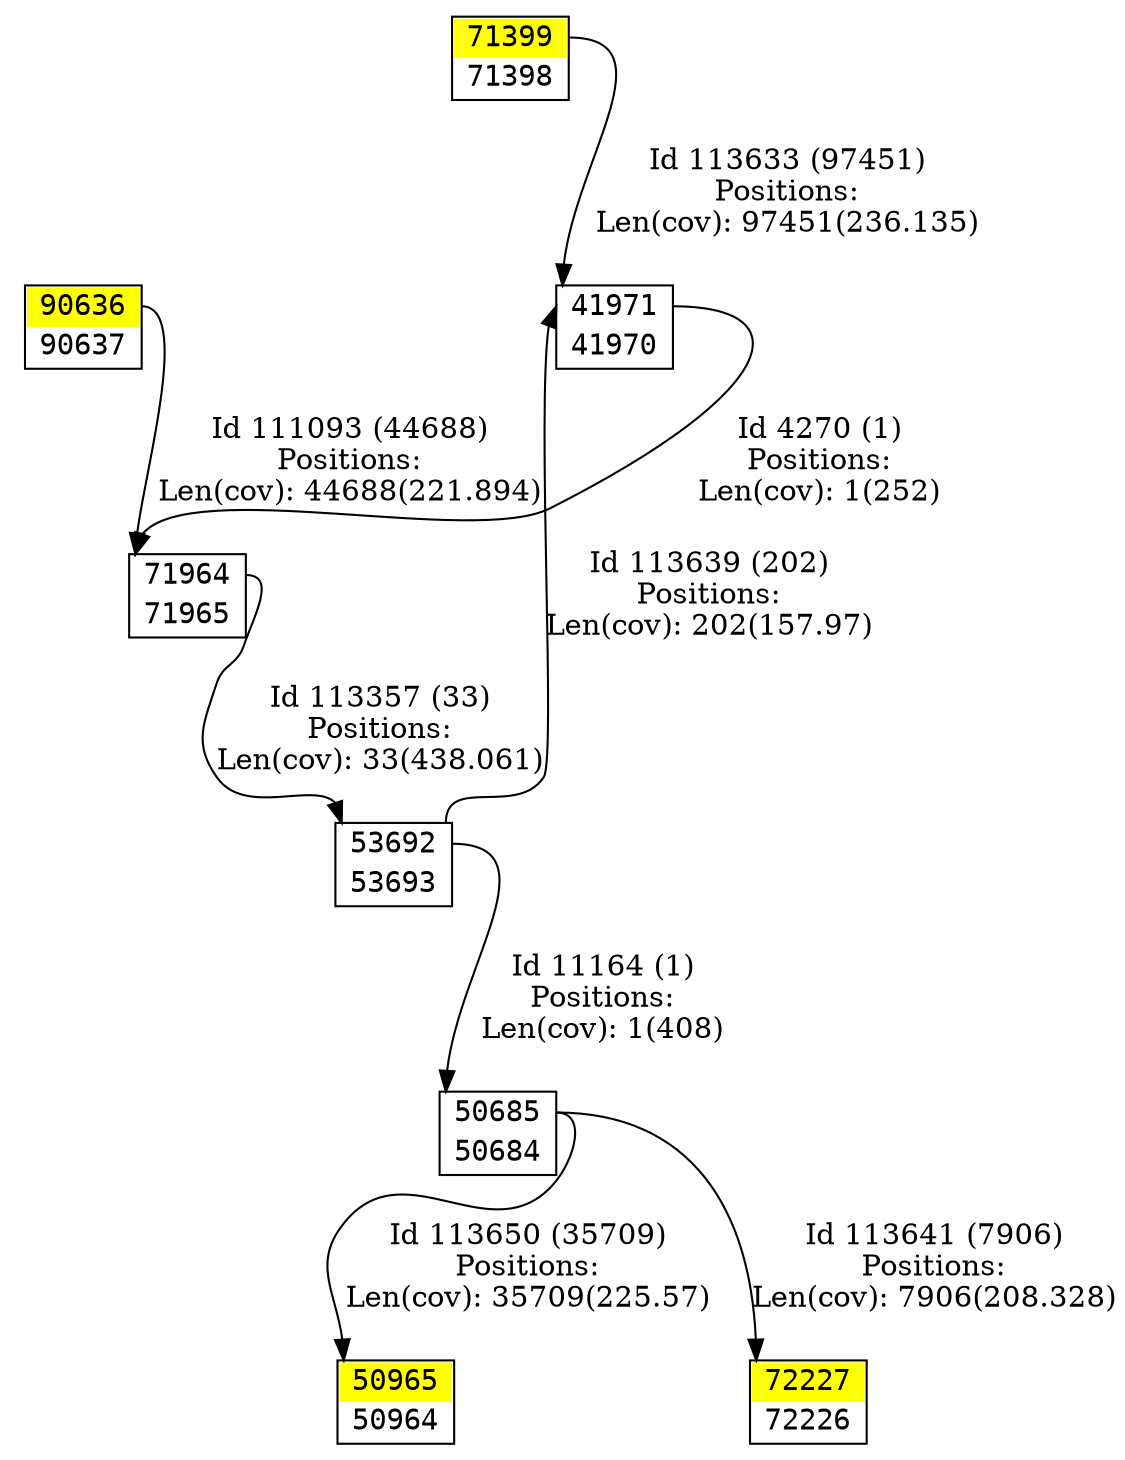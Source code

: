 digraph graph_picture {
node[fontname=<Courier> ,penwidth=<1.8> ,shape=<plaintext> ]
vertex_41970_41971[label=<<TABLE BORDER="1" CELLSPACING="0" >
<TR><TD BORDER="0" PORT = "port_41971_in" color="white" bgcolor="white" ></TD><TD BORDER="0" color="white" bgcolor="white" >41971</TD><TD BORDER="0" PORT = "port_41971_out" color="white" bgcolor="white" ></TD></TR>
<TR><TD BORDER="0" PORT = "port_41970_out" color="white" bgcolor="white" ></TD><TD BORDER="0" color="white" bgcolor="white" >41970</TD><TD BORDER="0" PORT = "port_41970_in" color="white" bgcolor="white" ></TD></TR>
</TABLE>> ,color=<black> ,URL=</vertex/41971.svg> ]
vertex_50684_50685[label=<<TABLE BORDER="1" CELLSPACING="0" >
<TR><TD BORDER="0" PORT = "port_50685_in" color="white" bgcolor="white" ></TD><TD BORDER="0" color="white" bgcolor="white" >50685</TD><TD BORDER="0" PORT = "port_50685_out" color="white" bgcolor="white" ></TD></TR>
<TR><TD BORDER="0" PORT = "port_50684_out" color="white" bgcolor="white" ></TD><TD BORDER="0" color="white" bgcolor="white" >50684</TD><TD BORDER="0" PORT = "port_50684_in" color="white" bgcolor="white" ></TD></TR>
</TABLE>> ,color=<black> ,URL=</vertex/50685.svg> ]
vertex_50964_50965[label=<<TABLE BORDER="1" CELLSPACING="0" >
<TR><TD BORDER="0" PORT = "port_50965_in" color="yellow" bgcolor="yellow" ></TD><TD BORDER="0" color="yellow" bgcolor="yellow" >50965</TD><TD BORDER="0" PORT = "port_50965_out" color="yellow" bgcolor="yellow" ></TD></TR>
<TR><TD BORDER="0" PORT = "port_50964_out" color="white" bgcolor="white" ></TD><TD BORDER="0" color="white" bgcolor="white" >50964</TD><TD BORDER="0" PORT = "port_50964_in" color="white" bgcolor="white" ></TD></TR>
</TABLE>> ,color=<black> ,URL=</vertex/50965.svg> ]
vertex_53692_53693[label=<<TABLE BORDER="1" CELLSPACING="0" >
<TR><TD BORDER="0" PORT = "port_53692_in" color="white" bgcolor="white" ></TD><TD BORDER="0" color="white" bgcolor="white" >53692</TD><TD BORDER="0" PORT = "port_53692_out" color="white" bgcolor="white" ></TD></TR>
<TR><TD BORDER="0" PORT = "port_53693_out" color="white" bgcolor="white" ></TD><TD BORDER="0" color="white" bgcolor="white" >53693</TD><TD BORDER="0" PORT = "port_53693_in" color="white" bgcolor="white" ></TD></TR>
</TABLE>> ,color=<black> ,URL=</vertex/53692.svg> ]
vertex_71398_71399[label=<<TABLE BORDER="1" CELLSPACING="0" >
<TR><TD BORDER="0" PORT = "port_71399_in" color="yellow" bgcolor="yellow" ></TD><TD BORDER="0" color="yellow" bgcolor="yellow" >71399</TD><TD BORDER="0" PORT = "port_71399_out" color="yellow" bgcolor="yellow" ></TD></TR>
<TR><TD BORDER="0" PORT = "port_71398_out" color="white" bgcolor="white" ></TD><TD BORDER="0" color="white" bgcolor="white" >71398</TD><TD BORDER="0" PORT = "port_71398_in" color="white" bgcolor="white" ></TD></TR>
</TABLE>> ,color=<black> ,URL=</vertex/71399.svg> ]
vertex_71964_71965[label=<<TABLE BORDER="1" CELLSPACING="0" >
<TR><TD BORDER="0" PORT = "port_71964_in" color="white" bgcolor="white" ></TD><TD BORDER="0" color="white" bgcolor="white" >71964</TD><TD BORDER="0" PORT = "port_71964_out" color="white" bgcolor="white" ></TD></TR>
<TR><TD BORDER="0" PORT = "port_71965_out" color="white" bgcolor="white" ></TD><TD BORDER="0" color="white" bgcolor="white" >71965</TD><TD BORDER="0" PORT = "port_71965_in" color="white" bgcolor="white" ></TD></TR>
</TABLE>> ,color=<black> ,URL=</vertex/71964.svg> ]
vertex_72226_72227[label=<<TABLE BORDER="1" CELLSPACING="0" >
<TR><TD BORDER="0" PORT = "port_72227_in" color="yellow" bgcolor="yellow" ></TD><TD BORDER="0" color="yellow" bgcolor="yellow" >72227</TD><TD BORDER="0" PORT = "port_72227_out" color="yellow" bgcolor="yellow" ></TD></TR>
<TR><TD BORDER="0" PORT = "port_72226_out" color="white" bgcolor="white" ></TD><TD BORDER="0" color="white" bgcolor="white" >72226</TD><TD BORDER="0" PORT = "port_72226_in" color="white" bgcolor="white" ></TD></TR>
</TABLE>> ,color=<black> ,URL=</vertex/72227.svg> ]
vertex_90636_90637[label=<<TABLE BORDER="1" CELLSPACING="0" >
<TR><TD BORDER="0" PORT = "port_90636_in" color="yellow" bgcolor="yellow" ></TD><TD BORDER="0" color="yellow" bgcolor="yellow" >90636</TD><TD BORDER="0" PORT = "port_90636_out" color="yellow" bgcolor="yellow" ></TD></TR>
<TR><TD BORDER="0" PORT = "port_90637_out" color="white" bgcolor="white" ></TD><TD BORDER="0" color="white" bgcolor="white" >90637</TD><TD BORDER="0" PORT = "port_90637_in" color="white" bgcolor="white" ></TD></TR>
</TABLE>> ,color=<black> ,URL=</vertex/90636.svg> ]
vertex_41970_41971:port_41971_out->vertex_71964_71965:port_71964_in[label="Id 4270 (1)\nPositions:\nLen(cov): 1(252)" ,color=<black> ]
vertex_53692_53693:port_53692_out->vertex_50684_50685:port_50685_in[label="Id 11164 (1)\nPositions:\nLen(cov): 1(408)" ,color=<black> ]
vertex_90636_90637:port_90636_out->vertex_71964_71965:port_71964_in[label="Id 111093 (44688)\nPositions:\nLen(cov): 44688(221.894)" ,color=<black> ]
vertex_71964_71965:port_71964_out->vertex_53692_53693:port_53692_in[label="Id 113357 (33)\nPositions:\nLen(cov): 33(438.061)" ,color=<black> ]
vertex_71398_71399:port_71399_out->vertex_41970_41971:port_41971_in[label="Id 113633 (97451)\nPositions:\nLen(cov): 97451(236.135)" ,color=<black> ]
vertex_53692_53693:port_53692_out->vertex_41970_41971:port_41971_in[label="Id 113639 (202)\nPositions:\nLen(cov): 202(157.97)" ,color=<black> ]
vertex_50684_50685:port_50685_out->vertex_72226_72227:port_72227_in[label="Id 113641 (7906)\nPositions:\nLen(cov): 7906(208.328)" ,color=<black> ]
vertex_50684_50685:port_50685_out->vertex_50964_50965:port_50965_in[label="Id 113650 (35709)\nPositions:\nLen(cov): 35709(225.57)" ,color=<black> ]
}
